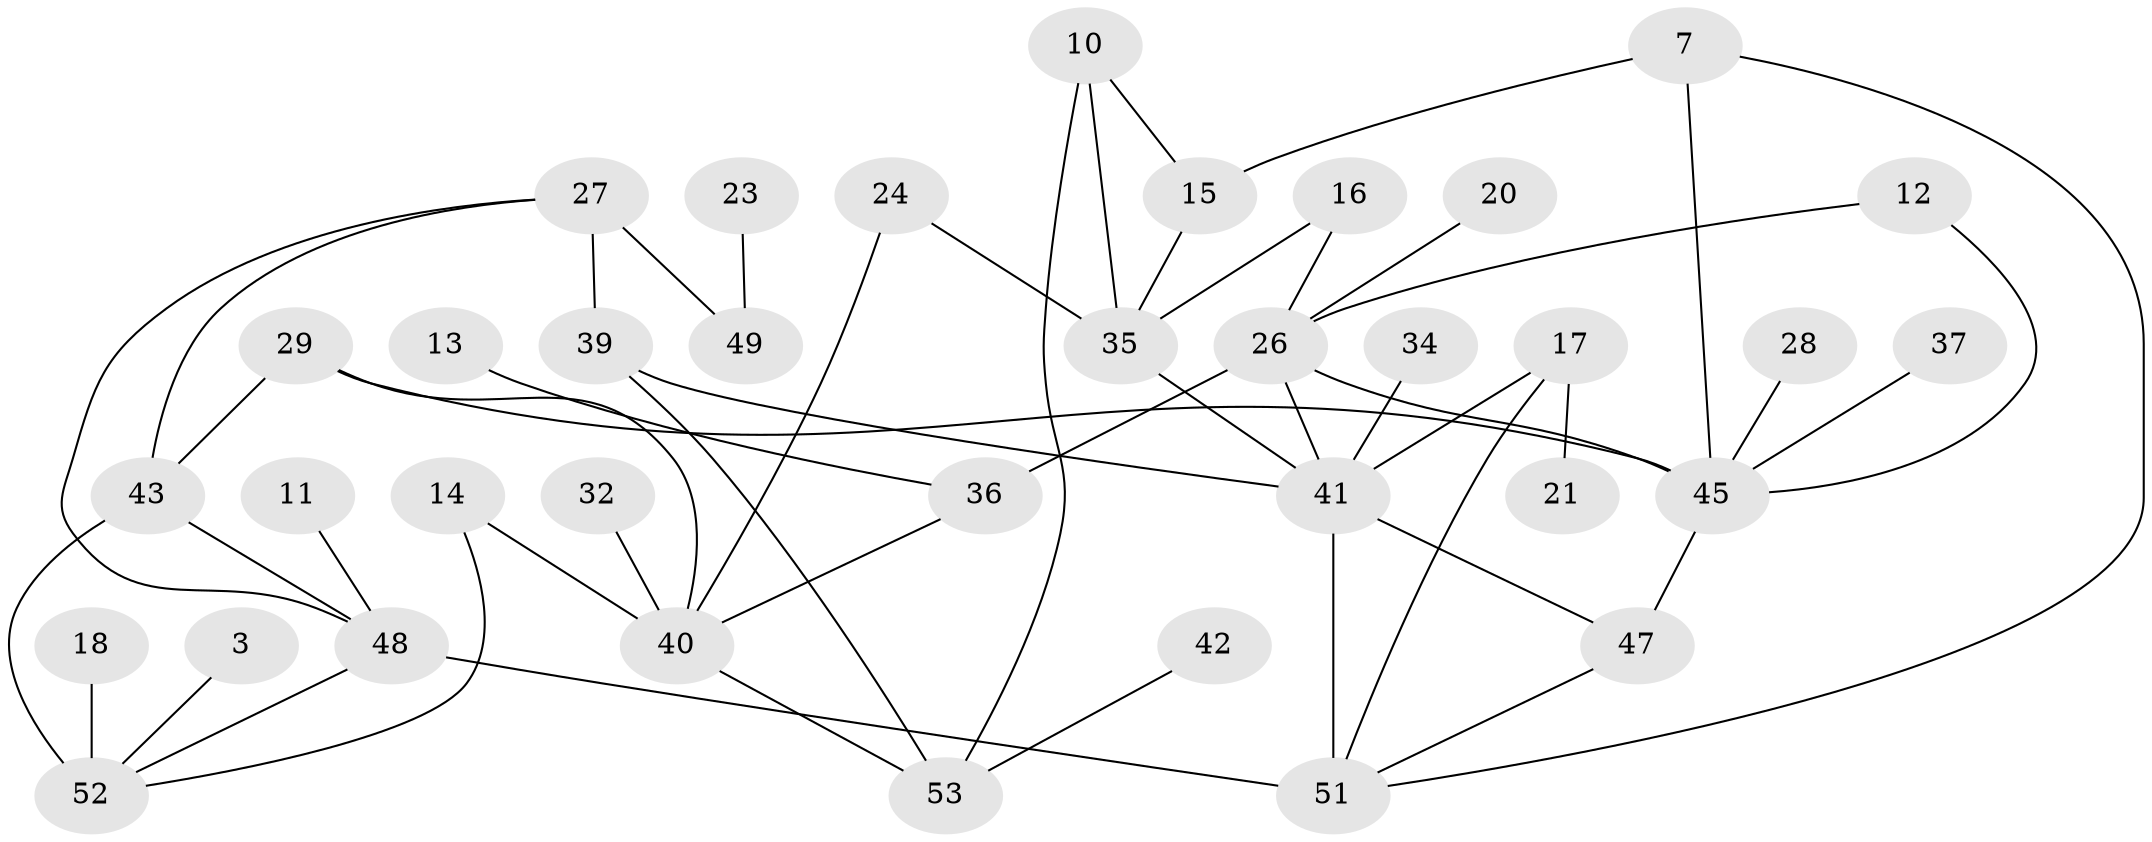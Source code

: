 // original degree distribution, {2: 0.1792452830188679, 3: 0.25471698113207547, 0: 0.14150943396226415, 1: 0.27358490566037735, 4: 0.0660377358490566, 5: 0.04716981132075472, 6: 0.02830188679245283, 7: 0.009433962264150943}
// Generated by graph-tools (version 1.1) at 2025/25/03/09/25 03:25:22]
// undirected, 36 vertices, 52 edges
graph export_dot {
graph [start="1"]
  node [color=gray90,style=filled];
  3;
  7;
  10;
  11;
  12;
  13;
  14;
  15;
  16;
  17;
  18;
  20;
  21;
  23;
  24;
  26;
  27;
  28;
  29;
  32;
  34;
  35;
  36;
  37;
  39;
  40;
  41;
  42;
  43;
  45;
  47;
  48;
  49;
  51;
  52;
  53;
  3 -- 52 [weight=1.0];
  7 -- 15 [weight=1.0];
  7 -- 45 [weight=1.0];
  7 -- 51 [weight=1.0];
  10 -- 15 [weight=1.0];
  10 -- 35 [weight=1.0];
  10 -- 53 [weight=1.0];
  11 -- 48 [weight=1.0];
  12 -- 26 [weight=1.0];
  12 -- 45 [weight=1.0];
  13 -- 36 [weight=1.0];
  14 -- 40 [weight=1.0];
  14 -- 52 [weight=1.0];
  15 -- 35 [weight=1.0];
  16 -- 26 [weight=1.0];
  16 -- 35 [weight=1.0];
  17 -- 21 [weight=1.0];
  17 -- 41 [weight=1.0];
  17 -- 51 [weight=1.0];
  18 -- 52 [weight=1.0];
  20 -- 26 [weight=1.0];
  23 -- 49 [weight=1.0];
  24 -- 35 [weight=1.0];
  24 -- 40 [weight=1.0];
  26 -- 36 [weight=1.0];
  26 -- 41 [weight=1.0];
  26 -- 45 [weight=1.0];
  27 -- 39 [weight=1.0];
  27 -- 43 [weight=1.0];
  27 -- 48 [weight=1.0];
  27 -- 49 [weight=2.0];
  28 -- 45 [weight=1.0];
  29 -- 40 [weight=1.0];
  29 -- 43 [weight=1.0];
  29 -- 45 [weight=1.0];
  32 -- 40 [weight=1.0];
  34 -- 41 [weight=1.0];
  35 -- 41 [weight=1.0];
  36 -- 40 [weight=1.0];
  37 -- 45 [weight=1.0];
  39 -- 41 [weight=1.0];
  39 -- 53 [weight=1.0];
  40 -- 53 [weight=1.0];
  41 -- 47 [weight=1.0];
  41 -- 51 [weight=2.0];
  42 -- 53 [weight=1.0];
  43 -- 48 [weight=2.0];
  43 -- 52 [weight=3.0];
  45 -- 47 [weight=2.0];
  47 -- 51 [weight=1.0];
  48 -- 51 [weight=2.0];
  48 -- 52 [weight=1.0];
}

